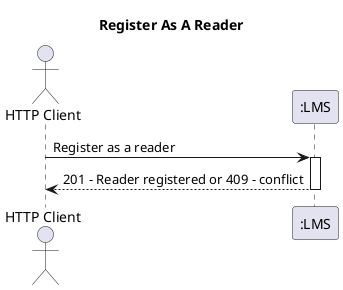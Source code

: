 @startuml
title Register As A Reader
actor HTTP_Client as "HTTP Client"
participant LMS as ":LMS"
autoactivate on

HTTP_Client -> LMS : Register as a reader
LMS --> HTTP_Client : 201 - Reader registered or 409 - conflict

@enduml